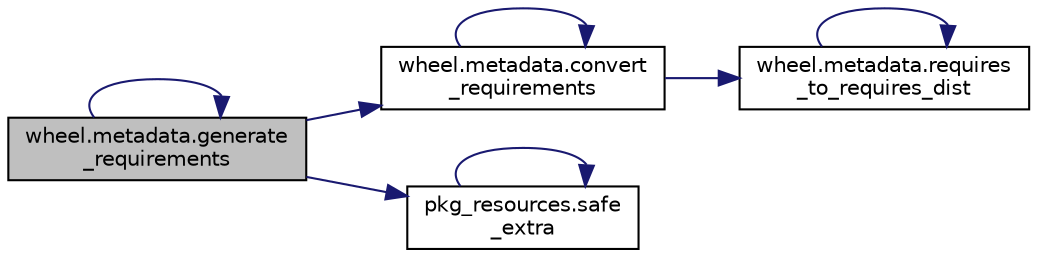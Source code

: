 digraph "wheel.metadata.generate_requirements"
{
 // LATEX_PDF_SIZE
  edge [fontname="Helvetica",fontsize="10",labelfontname="Helvetica",labelfontsize="10"];
  node [fontname="Helvetica",fontsize="10",shape=record];
  rankdir="LR";
  Node1 [label="wheel.metadata.generate\l_requirements",height=0.2,width=0.4,color="black", fillcolor="grey75", style="filled", fontcolor="black",tooltip=" "];
  Node1 -> Node2 [color="midnightblue",fontsize="10",style="solid",fontname="Helvetica"];
  Node2 [label="wheel.metadata.convert\l_requirements",height=0.2,width=0.4,color="black", fillcolor="white", style="filled",URL="$d8/dd7/namespacewheel_1_1metadata.html#a7d4e9805baa0c8b9aefa0de1dec18289",tooltip=" "];
  Node2 -> Node2 [color="midnightblue",fontsize="10",style="solid",fontname="Helvetica"];
  Node2 -> Node3 [color="midnightblue",fontsize="10",style="solid",fontname="Helvetica"];
  Node3 [label="wheel.metadata.requires\l_to_requires_dist",height=0.2,width=0.4,color="black", fillcolor="white", style="filled",URL="$d8/dd7/namespacewheel_1_1metadata.html#abd414d4e8d357ff4a844dfc7e9dbadce",tooltip=" "];
  Node3 -> Node3 [color="midnightblue",fontsize="10",style="solid",fontname="Helvetica"];
  Node1 -> Node1 [color="midnightblue",fontsize="10",style="solid",fontname="Helvetica"];
  Node1 -> Node4 [color="midnightblue",fontsize="10",style="solid",fontname="Helvetica"];
  Node4 [label="pkg_resources.safe\l_extra",height=0.2,width=0.4,color="black", fillcolor="white", style="filled",URL="$d0/de1/namespacepkg__resources.html#a60b77b0c5890f9f0087fe9b6055f138f",tooltip=" "];
  Node4 -> Node4 [color="midnightblue",fontsize="10",style="solid",fontname="Helvetica"];
}
